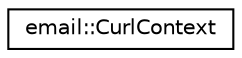 digraph "Graphical Class Hierarchy"
{
 // LATEX_PDF_SIZE
  edge [fontname="Helvetica",fontsize="10",labelfontname="Helvetica",labelfontsize="10"];
  node [fontname="Helvetica",fontsize="10",shape=record];
  rankdir="LR";
  Node0 [label="email::CurlContext",height=0.2,width=0.4,color="black", fillcolor="white", style="filled",URL="$classemail_1_1CurlContext.html",tooltip="Basic context wrapper for curl."];
}
